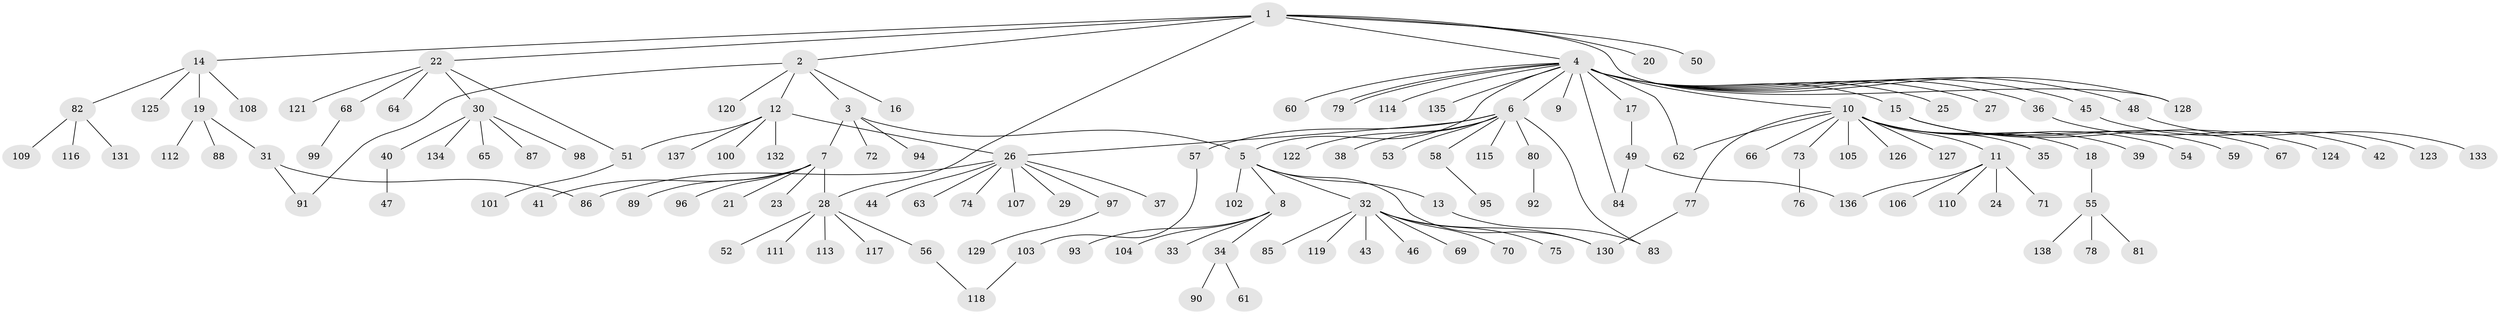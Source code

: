 // Generated by graph-tools (version 1.1) at 2025/49/03/09/25 03:49:57]
// undirected, 138 vertices, 152 edges
graph export_dot {
graph [start="1"]
  node [color=gray90,style=filled];
  1;
  2;
  3;
  4;
  5;
  6;
  7;
  8;
  9;
  10;
  11;
  12;
  13;
  14;
  15;
  16;
  17;
  18;
  19;
  20;
  21;
  22;
  23;
  24;
  25;
  26;
  27;
  28;
  29;
  30;
  31;
  32;
  33;
  34;
  35;
  36;
  37;
  38;
  39;
  40;
  41;
  42;
  43;
  44;
  45;
  46;
  47;
  48;
  49;
  50;
  51;
  52;
  53;
  54;
  55;
  56;
  57;
  58;
  59;
  60;
  61;
  62;
  63;
  64;
  65;
  66;
  67;
  68;
  69;
  70;
  71;
  72;
  73;
  74;
  75;
  76;
  77;
  78;
  79;
  80;
  81;
  82;
  83;
  84;
  85;
  86;
  87;
  88;
  89;
  90;
  91;
  92;
  93;
  94;
  95;
  96;
  97;
  98;
  99;
  100;
  101;
  102;
  103;
  104;
  105;
  106;
  107;
  108;
  109;
  110;
  111;
  112;
  113;
  114;
  115;
  116;
  117;
  118;
  119;
  120;
  121;
  122;
  123;
  124;
  125;
  126;
  127;
  128;
  129;
  130;
  131;
  132;
  133;
  134;
  135;
  136;
  137;
  138;
  1 -- 2;
  1 -- 4;
  1 -- 14;
  1 -- 20;
  1 -- 22;
  1 -- 28;
  1 -- 50;
  1 -- 128;
  2 -- 3;
  2 -- 12;
  2 -- 16;
  2 -- 91;
  2 -- 120;
  3 -- 5;
  3 -- 7;
  3 -- 72;
  3 -- 94;
  4 -- 5;
  4 -- 6;
  4 -- 9;
  4 -- 10;
  4 -- 15;
  4 -- 17;
  4 -- 25;
  4 -- 27;
  4 -- 36;
  4 -- 45;
  4 -- 48;
  4 -- 60;
  4 -- 62;
  4 -- 79;
  4 -- 79;
  4 -- 84;
  4 -- 114;
  4 -- 128;
  4 -- 135;
  5 -- 8;
  5 -- 13;
  5 -- 32;
  5 -- 102;
  5 -- 130;
  6 -- 26;
  6 -- 38;
  6 -- 53;
  6 -- 57;
  6 -- 58;
  6 -- 80;
  6 -- 83;
  6 -- 115;
  6 -- 122;
  7 -- 21;
  7 -- 23;
  7 -- 28;
  7 -- 41;
  7 -- 89;
  7 -- 96;
  8 -- 33;
  8 -- 34;
  8 -- 93;
  8 -- 104;
  10 -- 11;
  10 -- 18;
  10 -- 35;
  10 -- 39;
  10 -- 54;
  10 -- 62;
  10 -- 66;
  10 -- 73;
  10 -- 77;
  10 -- 105;
  10 -- 126;
  10 -- 127;
  11 -- 24;
  11 -- 71;
  11 -- 106;
  11 -- 110;
  11 -- 136;
  12 -- 26;
  12 -- 51;
  12 -- 100;
  12 -- 132;
  12 -- 137;
  13 -- 83;
  14 -- 19;
  14 -- 82;
  14 -- 108;
  14 -- 125;
  15 -- 59;
  15 -- 67;
  15 -- 124;
  17 -- 49;
  18 -- 55;
  19 -- 31;
  19 -- 88;
  19 -- 112;
  22 -- 30;
  22 -- 51;
  22 -- 64;
  22 -- 68;
  22 -- 121;
  26 -- 29;
  26 -- 37;
  26 -- 44;
  26 -- 63;
  26 -- 74;
  26 -- 86;
  26 -- 97;
  26 -- 107;
  28 -- 52;
  28 -- 56;
  28 -- 111;
  28 -- 113;
  28 -- 117;
  30 -- 40;
  30 -- 65;
  30 -- 87;
  30 -- 98;
  30 -- 134;
  31 -- 86;
  31 -- 91;
  32 -- 43;
  32 -- 46;
  32 -- 69;
  32 -- 70;
  32 -- 75;
  32 -- 85;
  32 -- 119;
  32 -- 130;
  34 -- 61;
  34 -- 90;
  36 -- 42;
  40 -- 47;
  45 -- 123;
  48 -- 133;
  49 -- 84;
  49 -- 136;
  51 -- 101;
  55 -- 78;
  55 -- 81;
  55 -- 138;
  56 -- 118;
  57 -- 103;
  58 -- 95;
  68 -- 99;
  73 -- 76;
  77 -- 130;
  80 -- 92;
  82 -- 109;
  82 -- 116;
  82 -- 131;
  97 -- 129;
  103 -- 118;
}
